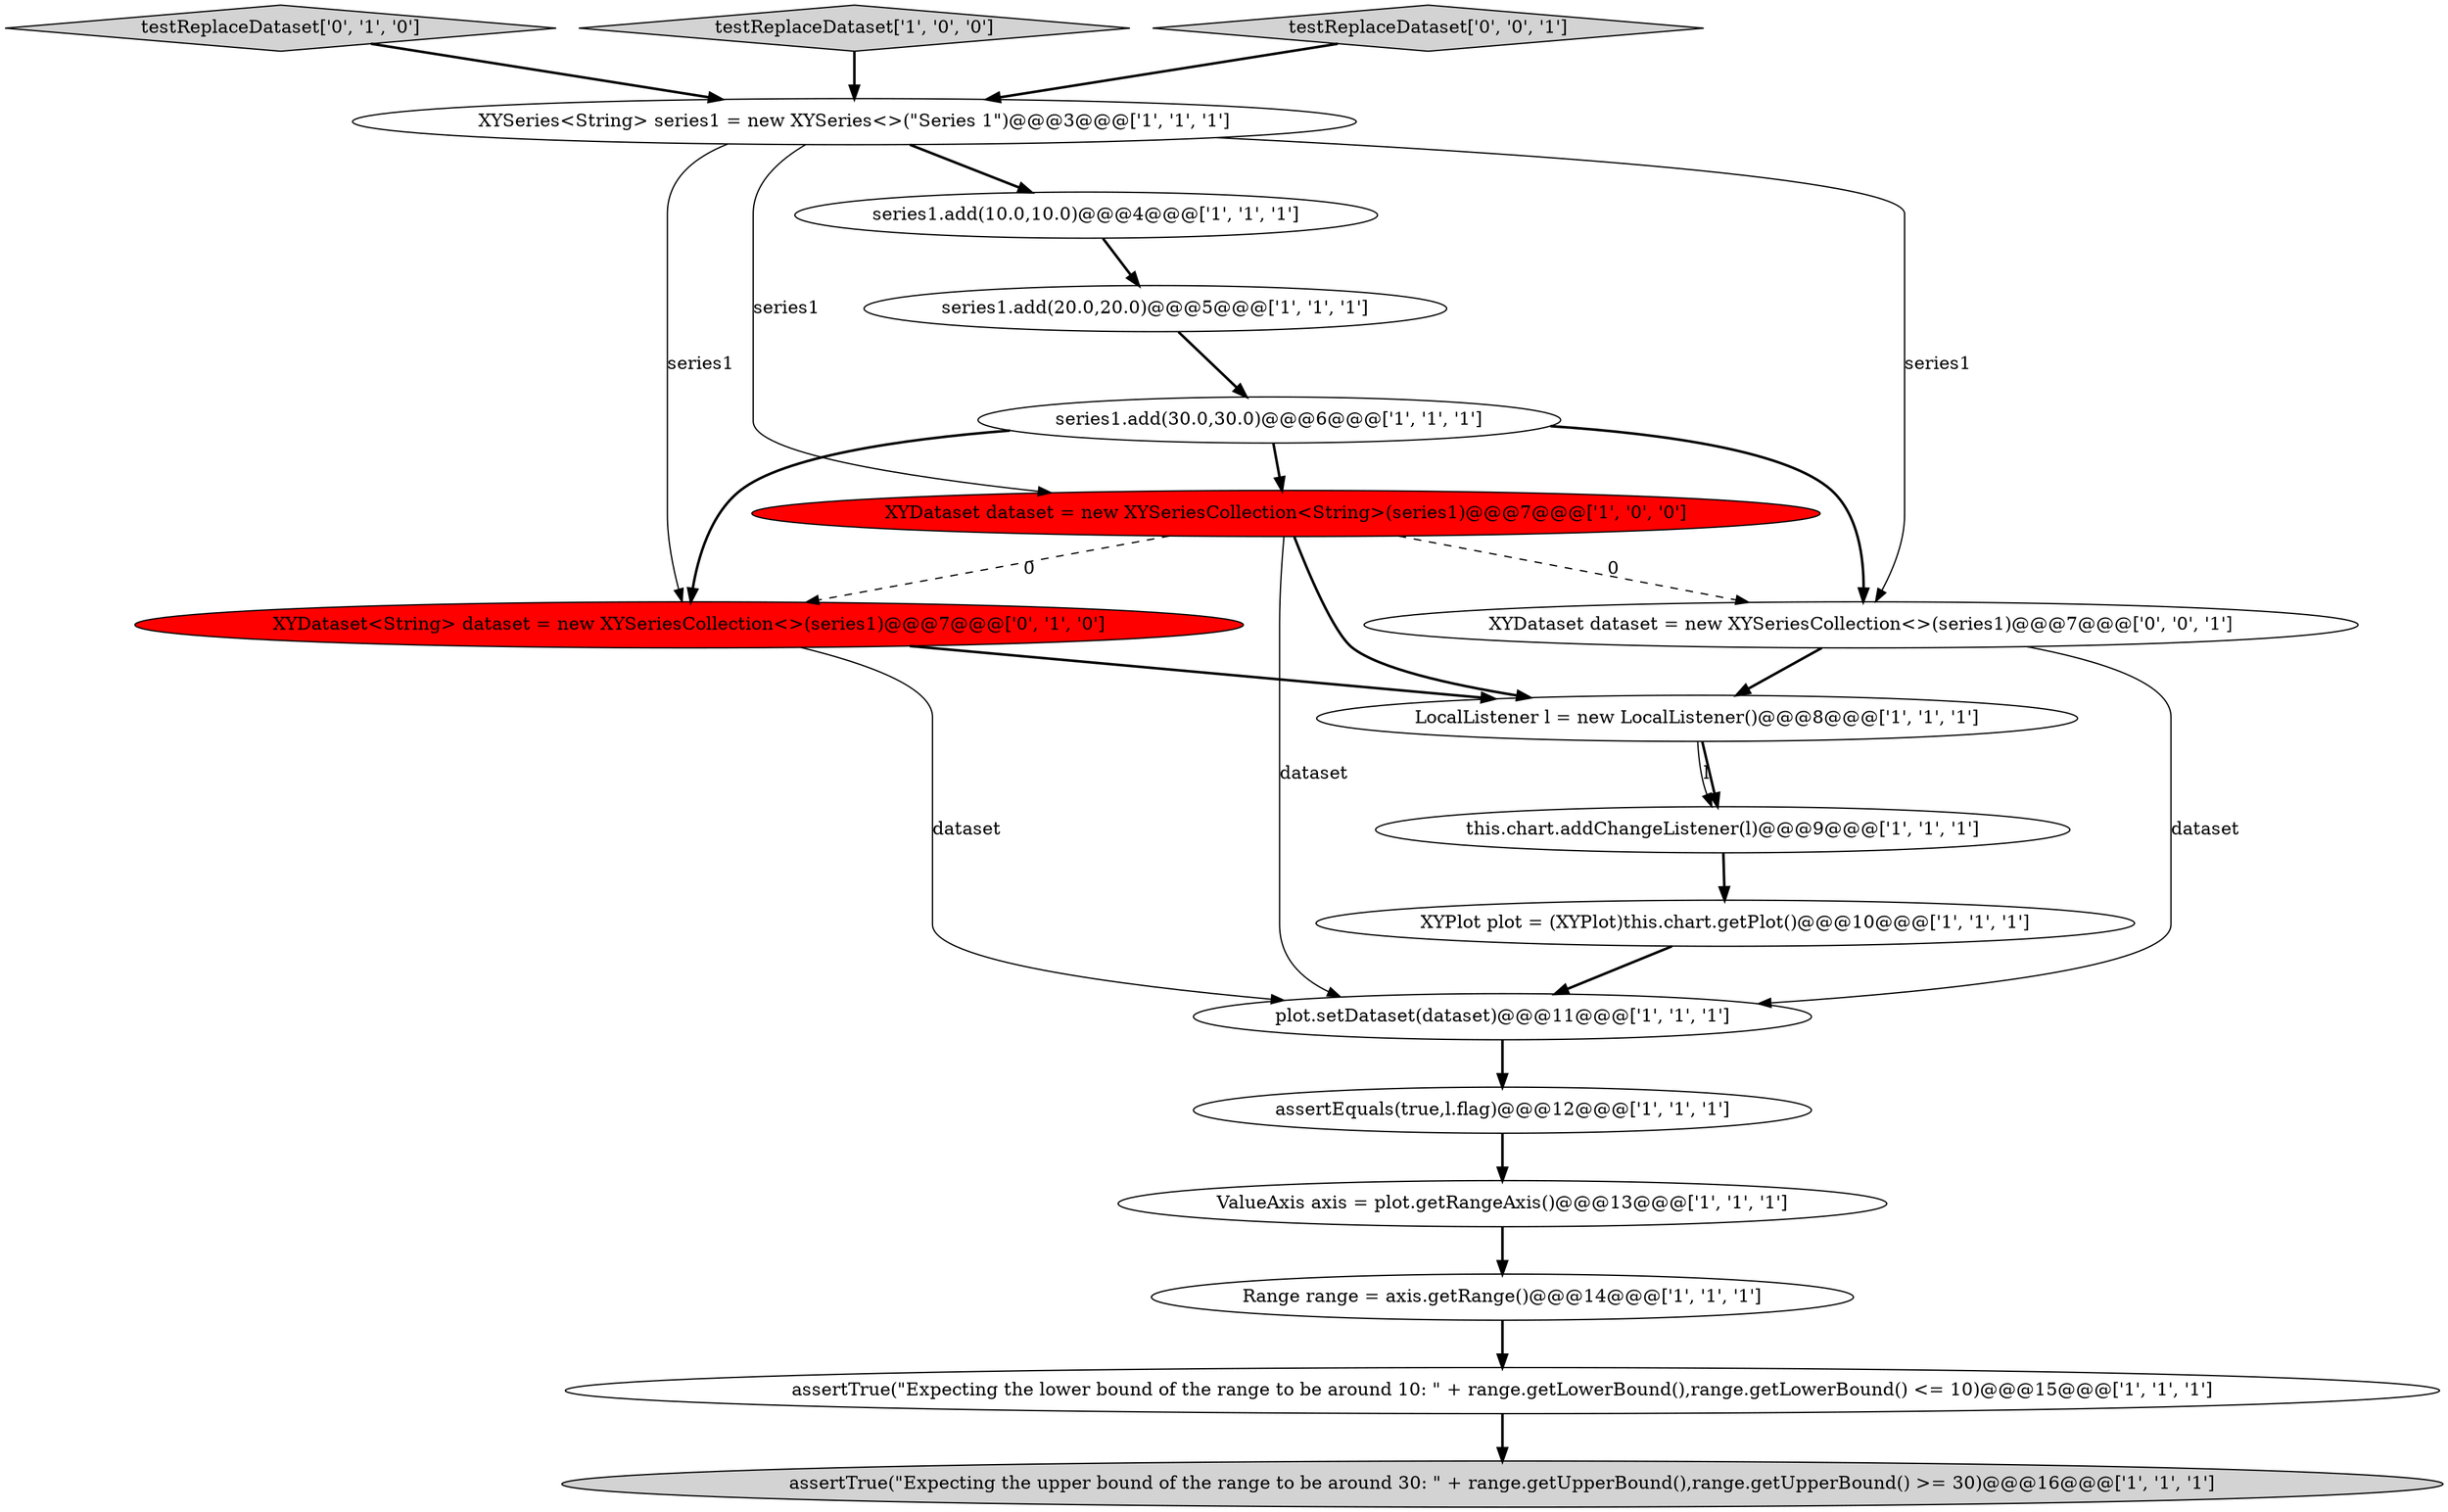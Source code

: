 digraph {
8 [style = filled, label = "assertEquals(true,l.flag)@@@12@@@['1', '1', '1']", fillcolor = white, shape = ellipse image = "AAA0AAABBB1BBB"];
1 [style = filled, label = "assertTrue(\"Expecting the upper bound of the range to be around 30: \" + range.getUpperBound(),range.getUpperBound() >= 30)@@@16@@@['1', '1', '1']", fillcolor = lightgray, shape = ellipse image = "AAA0AAABBB1BBB"];
0 [style = filled, label = "plot.setDataset(dataset)@@@11@@@['1', '1', '1']", fillcolor = white, shape = ellipse image = "AAA0AAABBB1BBB"];
7 [style = filled, label = "series1.add(10.0,10.0)@@@4@@@['1', '1', '1']", fillcolor = white, shape = ellipse image = "AAA0AAABBB1BBB"];
16 [style = filled, label = "testReplaceDataset['0', '1', '0']", fillcolor = lightgray, shape = diamond image = "AAA0AAABBB2BBB"];
15 [style = filled, label = "XYDataset<String> dataset = new XYSeriesCollection<>(series1)@@@7@@@['0', '1', '0']", fillcolor = red, shape = ellipse image = "AAA1AAABBB2BBB"];
12 [style = filled, label = "LocalListener l = new LocalListener()@@@8@@@['1', '1', '1']", fillcolor = white, shape = ellipse image = "AAA0AAABBB1BBB"];
2 [style = filled, label = "XYPlot plot = (XYPlot)this.chart.getPlot()@@@10@@@['1', '1', '1']", fillcolor = white, shape = ellipse image = "AAA0AAABBB1BBB"];
10 [style = filled, label = "testReplaceDataset['1', '0', '0']", fillcolor = lightgray, shape = diamond image = "AAA0AAABBB1BBB"];
9 [style = filled, label = "XYDataset dataset = new XYSeriesCollection<String>(series1)@@@7@@@['1', '0', '0']", fillcolor = red, shape = ellipse image = "AAA1AAABBB1BBB"];
11 [style = filled, label = "series1.add(20.0,20.0)@@@5@@@['1', '1', '1']", fillcolor = white, shape = ellipse image = "AAA0AAABBB1BBB"];
17 [style = filled, label = "XYDataset dataset = new XYSeriesCollection<>(series1)@@@7@@@['0', '0', '1']", fillcolor = white, shape = ellipse image = "AAA0AAABBB3BBB"];
14 [style = filled, label = "ValueAxis axis = plot.getRangeAxis()@@@13@@@['1', '1', '1']", fillcolor = white, shape = ellipse image = "AAA0AAABBB1BBB"];
13 [style = filled, label = "XYSeries<String> series1 = new XYSeries<>(\"Series 1\")@@@3@@@['1', '1', '1']", fillcolor = white, shape = ellipse image = "AAA0AAABBB1BBB"];
6 [style = filled, label = "this.chart.addChangeListener(l)@@@9@@@['1', '1', '1']", fillcolor = white, shape = ellipse image = "AAA0AAABBB1BBB"];
4 [style = filled, label = "Range range = axis.getRange()@@@14@@@['1', '1', '1']", fillcolor = white, shape = ellipse image = "AAA0AAABBB1BBB"];
3 [style = filled, label = "series1.add(30.0,30.0)@@@6@@@['1', '1', '1']", fillcolor = white, shape = ellipse image = "AAA0AAABBB1BBB"];
18 [style = filled, label = "testReplaceDataset['0', '0', '1']", fillcolor = lightgray, shape = diamond image = "AAA0AAABBB3BBB"];
5 [style = filled, label = "assertTrue(\"Expecting the lower bound of the range to be around 10: \" + range.getLowerBound(),range.getLowerBound() <= 10)@@@15@@@['1', '1', '1']", fillcolor = white, shape = ellipse image = "AAA0AAABBB1BBB"];
16->13 [style = bold, label=""];
15->0 [style = solid, label="dataset"];
7->11 [style = bold, label=""];
12->6 [style = solid, label="l"];
8->14 [style = bold, label=""];
3->15 [style = bold, label=""];
12->6 [style = bold, label=""];
6->2 [style = bold, label=""];
3->9 [style = bold, label=""];
5->1 [style = bold, label=""];
13->17 [style = solid, label="series1"];
2->0 [style = bold, label=""];
17->12 [style = bold, label=""];
10->13 [style = bold, label=""];
13->15 [style = solid, label="series1"];
11->3 [style = bold, label=""];
9->15 [style = dashed, label="0"];
13->7 [style = bold, label=""];
13->9 [style = solid, label="series1"];
9->17 [style = dashed, label="0"];
0->8 [style = bold, label=""];
18->13 [style = bold, label=""];
3->17 [style = bold, label=""];
15->12 [style = bold, label=""];
9->12 [style = bold, label=""];
4->5 [style = bold, label=""];
17->0 [style = solid, label="dataset"];
14->4 [style = bold, label=""];
9->0 [style = solid, label="dataset"];
}
